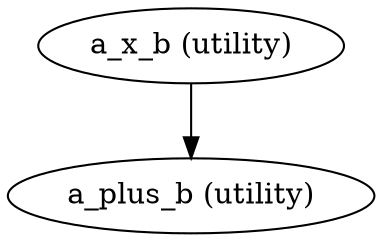 strict digraph  {
"a_x_b (utility)";
"a_plus_b (utility)";
"a_x_b (utility)" -> "a_plus_b (utility)";
}
